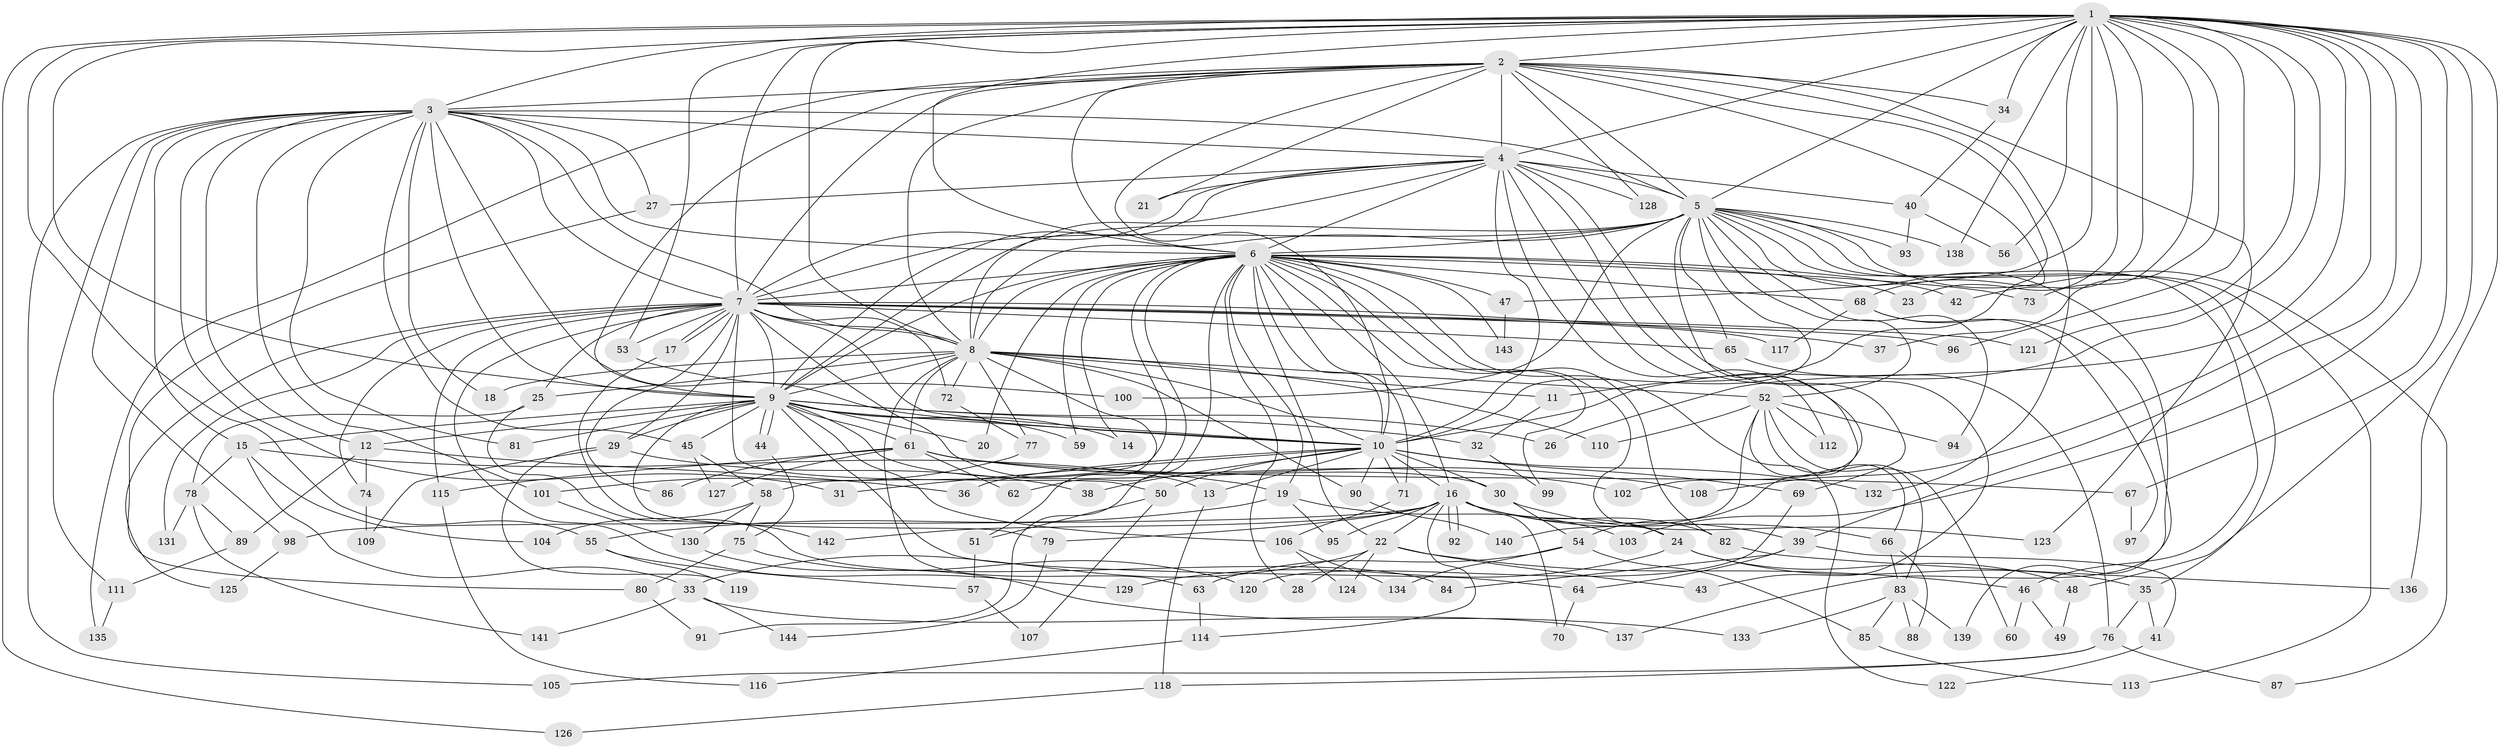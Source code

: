 // coarse degree distribution, {29: 0.008771929824561403, 18: 0.017543859649122806, 20: 0.02631578947368421, 27: 0.008771929824561403, 26: 0.008771929824561403, 30: 0.008771929824561403, 3: 0.23684210526315788, 5: 0.07017543859649122, 2: 0.4824561403508772, 6: 0.043859649122807015, 15: 0.008771929824561403, 4: 0.06140350877192982, 8: 0.017543859649122806}
// Generated by graph-tools (version 1.1) at 2025/51/02/27/25 19:51:45]
// undirected, 144 vertices, 313 edges
graph export_dot {
graph [start="1"]
  node [color=gray90,style=filled];
  1;
  2;
  3;
  4;
  5;
  6;
  7;
  8;
  9;
  10;
  11;
  12;
  13;
  14;
  15;
  16;
  17;
  18;
  19;
  20;
  21;
  22;
  23;
  24;
  25;
  26;
  27;
  28;
  29;
  30;
  31;
  32;
  33;
  34;
  35;
  36;
  37;
  38;
  39;
  40;
  41;
  42;
  43;
  44;
  45;
  46;
  47;
  48;
  49;
  50;
  51;
  52;
  53;
  54;
  55;
  56;
  57;
  58;
  59;
  60;
  61;
  62;
  63;
  64;
  65;
  66;
  67;
  68;
  69;
  70;
  71;
  72;
  73;
  74;
  75;
  76;
  77;
  78;
  79;
  80;
  81;
  82;
  83;
  84;
  85;
  86;
  87;
  88;
  89;
  90;
  91;
  92;
  93;
  94;
  95;
  96;
  97;
  98;
  99;
  100;
  101;
  102;
  103;
  104;
  105;
  106;
  107;
  108;
  109;
  110;
  111;
  112;
  113;
  114;
  115;
  116;
  117;
  118;
  119;
  120;
  121;
  122;
  123;
  124;
  125;
  126;
  127;
  128;
  129;
  130;
  131;
  132;
  133;
  134;
  135;
  136;
  137;
  138;
  139;
  140;
  141;
  142;
  143;
  144;
  1 -- 2;
  1 -- 3;
  1 -- 4;
  1 -- 5;
  1 -- 6;
  1 -- 7;
  1 -- 8;
  1 -- 9;
  1 -- 10;
  1 -- 23;
  1 -- 26;
  1 -- 34;
  1 -- 37;
  1 -- 39;
  1 -- 42;
  1 -- 47;
  1 -- 48;
  1 -- 53;
  1 -- 55;
  1 -- 56;
  1 -- 67;
  1 -- 73;
  1 -- 96;
  1 -- 103;
  1 -- 108;
  1 -- 121;
  1 -- 126;
  1 -- 136;
  1 -- 138;
  2 -- 3;
  2 -- 4;
  2 -- 5;
  2 -- 6;
  2 -- 7;
  2 -- 8;
  2 -- 9;
  2 -- 10;
  2 -- 11;
  2 -- 21;
  2 -- 34;
  2 -- 68;
  2 -- 123;
  2 -- 128;
  2 -- 132;
  2 -- 135;
  3 -- 4;
  3 -- 5;
  3 -- 6;
  3 -- 7;
  3 -- 8;
  3 -- 9;
  3 -- 10;
  3 -- 12;
  3 -- 15;
  3 -- 18;
  3 -- 27;
  3 -- 31;
  3 -- 45;
  3 -- 81;
  3 -- 98;
  3 -- 101;
  3 -- 105;
  3 -- 111;
  4 -- 5;
  4 -- 6;
  4 -- 7;
  4 -- 8;
  4 -- 9;
  4 -- 10;
  4 -- 21;
  4 -- 27;
  4 -- 40;
  4 -- 43;
  4 -- 54;
  4 -- 69;
  4 -- 112;
  4 -- 128;
  5 -- 6;
  5 -- 7;
  5 -- 8;
  5 -- 9;
  5 -- 10;
  5 -- 35;
  5 -- 46;
  5 -- 52;
  5 -- 65;
  5 -- 87;
  5 -- 93;
  5 -- 94;
  5 -- 100;
  5 -- 102;
  5 -- 113;
  5 -- 137;
  5 -- 138;
  6 -- 7;
  6 -- 8;
  6 -- 9;
  6 -- 10;
  6 -- 14;
  6 -- 16;
  6 -- 19;
  6 -- 20;
  6 -- 22;
  6 -- 23;
  6 -- 24;
  6 -- 28;
  6 -- 42;
  6 -- 47;
  6 -- 58;
  6 -- 59;
  6 -- 62;
  6 -- 68;
  6 -- 71;
  6 -- 73;
  6 -- 82;
  6 -- 91;
  6 -- 99;
  6 -- 122;
  6 -- 143;
  7 -- 8;
  7 -- 9;
  7 -- 10;
  7 -- 13;
  7 -- 17;
  7 -- 17;
  7 -- 25;
  7 -- 29;
  7 -- 37;
  7 -- 50;
  7 -- 53;
  7 -- 65;
  7 -- 72;
  7 -- 74;
  7 -- 86;
  7 -- 96;
  7 -- 115;
  7 -- 117;
  7 -- 121;
  7 -- 125;
  7 -- 129;
  7 -- 131;
  8 -- 9;
  8 -- 10;
  8 -- 11;
  8 -- 18;
  8 -- 25;
  8 -- 51;
  8 -- 52;
  8 -- 61;
  8 -- 63;
  8 -- 72;
  8 -- 77;
  8 -- 90;
  8 -- 110;
  9 -- 10;
  9 -- 12;
  9 -- 14;
  9 -- 15;
  9 -- 20;
  9 -- 26;
  9 -- 29;
  9 -- 30;
  9 -- 32;
  9 -- 44;
  9 -- 44;
  9 -- 45;
  9 -- 59;
  9 -- 61;
  9 -- 64;
  9 -- 79;
  9 -- 81;
  9 -- 106;
  10 -- 13;
  10 -- 16;
  10 -- 30;
  10 -- 31;
  10 -- 36;
  10 -- 38;
  10 -- 50;
  10 -- 69;
  10 -- 71;
  10 -- 90;
  10 -- 132;
  11 -- 32;
  12 -- 36;
  12 -- 74;
  12 -- 89;
  13 -- 118;
  15 -- 19;
  15 -- 33;
  15 -- 78;
  15 -- 104;
  16 -- 22;
  16 -- 24;
  16 -- 39;
  16 -- 66;
  16 -- 70;
  16 -- 79;
  16 -- 82;
  16 -- 92;
  16 -- 92;
  16 -- 95;
  16 -- 98;
  16 -- 114;
  16 -- 142;
  17 -- 142;
  19 -- 55;
  19 -- 95;
  19 -- 103;
  22 -- 28;
  22 -- 33;
  22 -- 43;
  22 -- 46;
  22 -- 124;
  24 -- 35;
  24 -- 48;
  24 -- 129;
  25 -- 78;
  25 -- 84;
  27 -- 80;
  29 -- 38;
  29 -- 109;
  29 -- 119;
  30 -- 54;
  30 -- 123;
  32 -- 99;
  33 -- 137;
  33 -- 141;
  33 -- 144;
  34 -- 40;
  35 -- 41;
  35 -- 76;
  39 -- 41;
  39 -- 64;
  39 -- 84;
  40 -- 56;
  40 -- 93;
  41 -- 122;
  44 -- 75;
  45 -- 58;
  45 -- 127;
  46 -- 49;
  46 -- 60;
  47 -- 143;
  48 -- 49;
  50 -- 51;
  50 -- 107;
  51 -- 57;
  52 -- 60;
  52 -- 66;
  52 -- 83;
  52 -- 94;
  52 -- 110;
  52 -- 112;
  52 -- 140;
  53 -- 100;
  54 -- 63;
  54 -- 85;
  54 -- 134;
  55 -- 57;
  55 -- 119;
  57 -- 107;
  58 -- 75;
  58 -- 104;
  58 -- 130;
  61 -- 62;
  61 -- 67;
  61 -- 86;
  61 -- 102;
  61 -- 108;
  61 -- 115;
  61 -- 127;
  63 -- 114;
  64 -- 70;
  65 -- 76;
  66 -- 83;
  66 -- 88;
  67 -- 97;
  68 -- 97;
  68 -- 117;
  68 -- 139;
  69 -- 120;
  71 -- 106;
  72 -- 77;
  74 -- 109;
  75 -- 80;
  75 -- 120;
  76 -- 87;
  76 -- 105;
  76 -- 118;
  77 -- 101;
  78 -- 89;
  78 -- 131;
  78 -- 141;
  79 -- 144;
  80 -- 91;
  82 -- 136;
  83 -- 85;
  83 -- 88;
  83 -- 133;
  83 -- 139;
  85 -- 113;
  89 -- 111;
  90 -- 140;
  98 -- 125;
  101 -- 130;
  106 -- 124;
  106 -- 134;
  111 -- 135;
  114 -- 116;
  115 -- 116;
  118 -- 126;
  130 -- 133;
}
